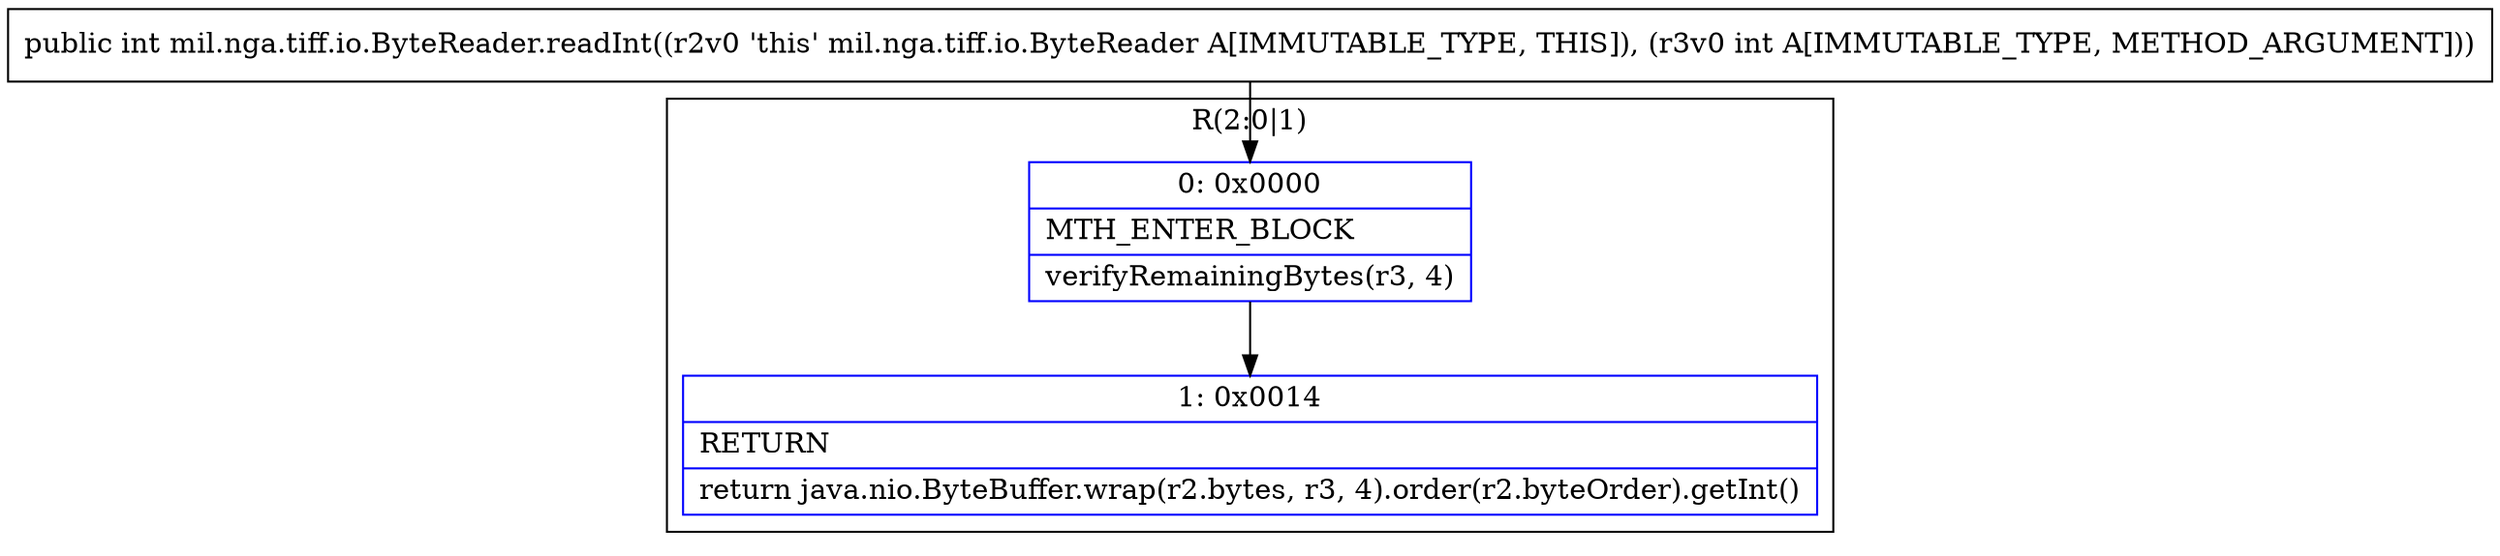 digraph "CFG formil.nga.tiff.io.ByteReader.readInt(I)I" {
subgraph cluster_Region_215924064 {
label = "R(2:0|1)";
node [shape=record,color=blue];
Node_0 [shape=record,label="{0\:\ 0x0000|MTH_ENTER_BLOCK\l|verifyRemainingBytes(r3, 4)\l}"];
Node_1 [shape=record,label="{1\:\ 0x0014|RETURN\l|return java.nio.ByteBuffer.wrap(r2.bytes, r3, 4).order(r2.byteOrder).getInt()\l}"];
}
MethodNode[shape=record,label="{public int mil.nga.tiff.io.ByteReader.readInt((r2v0 'this' mil.nga.tiff.io.ByteReader A[IMMUTABLE_TYPE, THIS]), (r3v0 int A[IMMUTABLE_TYPE, METHOD_ARGUMENT])) }"];
MethodNode -> Node_0;
Node_0 -> Node_1;
}

